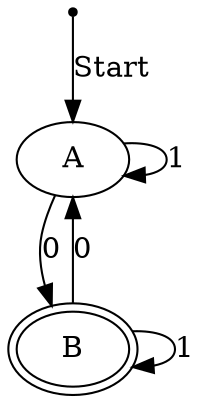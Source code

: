 digraph {
	A
	B [peripheries=2]
	A -> B [label=0]
	A -> A [label=1]
	B -> A [label=0]
	B -> B [label=1]
	start [shape=point]
	start -> A [label=Start]
}
